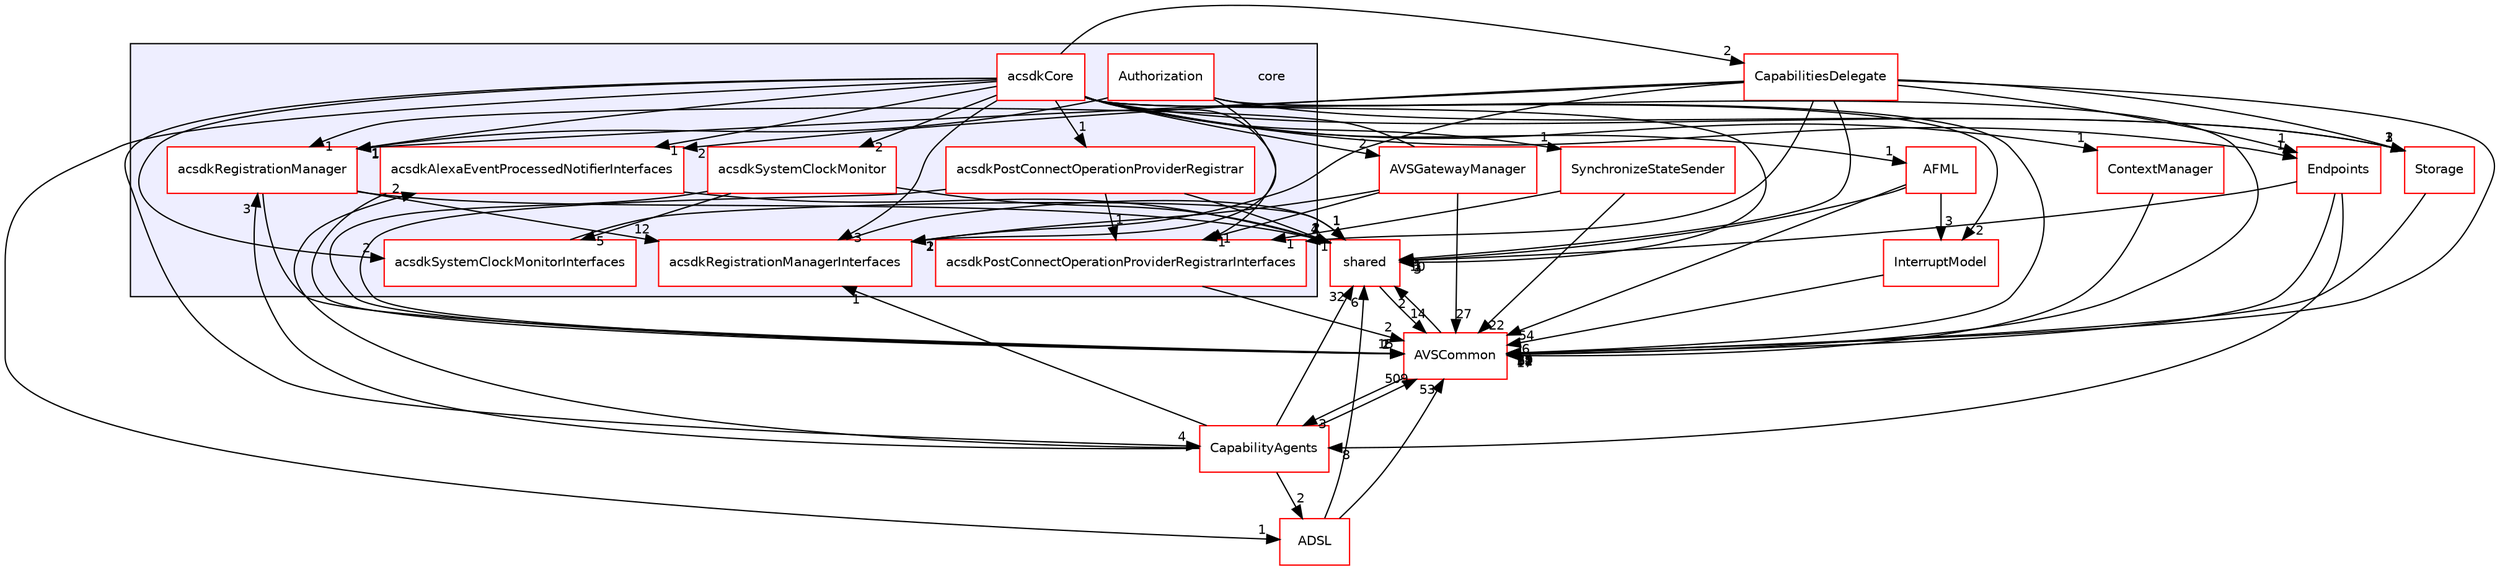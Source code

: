 digraph "/workplace/avs-device-sdk/core" {
  compound=true
  node [ fontsize="10", fontname="Helvetica"];
  edge [ labelfontsize="10", labelfontname="Helvetica"];
  subgraph clusterdir_4270bfced15e0e73154b13468c7c9ad9 {
    graph [ bgcolor="#eeeeff", pencolor="black", label="" URL="dir_4270bfced15e0e73154b13468c7c9ad9.html"];
    dir_4270bfced15e0e73154b13468c7c9ad9 [shape=plaintext label="core"];
    dir_7c6af3b7457c451867941b4029d22d0c [shape=box label="acsdkAlexaEventProcessedNotifierInterfaces" color="red" fillcolor="white" style="filled" URL="dir_7c6af3b7457c451867941b4029d22d0c.html"];
    dir_787d703365cdba76ed5aa1b178c1150c [shape=box label="acsdkCore" color="red" fillcolor="white" style="filled" URL="dir_787d703365cdba76ed5aa1b178c1150c.html"];
    dir_8a2d6c119cee84bb17d66f2761a024bc [shape=box label="acsdkPostConnectOperationProviderRegistrar" color="red" fillcolor="white" style="filled" URL="dir_8a2d6c119cee84bb17d66f2761a024bc.html"];
    dir_e64610312150a4f6a42e09b5c8003502 [shape=box label="acsdkPostConnectOperationProviderRegistrarInterfaces" color="red" fillcolor="white" style="filled" URL="dir_e64610312150a4f6a42e09b5c8003502.html"];
    dir_0e266d38695ca9476ecc895db9e29676 [shape=box label="acsdkRegistrationManager" color="red" fillcolor="white" style="filled" URL="dir_0e266d38695ca9476ecc895db9e29676.html"];
    dir_ebd8ea06bd6775daf5a25f413a4a4aa2 [shape=box label="acsdkRegistrationManagerInterfaces" color="red" fillcolor="white" style="filled" URL="dir_ebd8ea06bd6775daf5a25f413a4a4aa2.html"];
    dir_a75b81623657c8016f8a3814f6ad93db [shape=box label="acsdkSystemClockMonitor" color="red" fillcolor="white" style="filled" URL="dir_a75b81623657c8016f8a3814f6ad93db.html"];
    dir_330edef272a752e9bbc7c394eda31c01 [shape=box label="acsdkSystemClockMonitorInterfaces" color="red" fillcolor="white" style="filled" URL="dir_330edef272a752e9bbc7c394eda31c01.html"];
    dir_d8c81fbdbaec70618b3a60c1302fdb21 [shape=box label="Authorization" color="red" fillcolor="white" style="filled" URL="dir_d8c81fbdbaec70618b3a60c1302fdb21.html"];
  }
  dir_9982052f7ce695d12571567315b2fafa [shape=box label="shared" fillcolor="white" style="filled" color="red" URL="dir_9982052f7ce695d12571567315b2fafa.html"];
  dir_15a1dcf98404372b5aa31671439f6987 [shape=box label="AFML" fillcolor="white" style="filled" color="red" URL="dir_15a1dcf98404372b5aa31671439f6987.html"];
  dir_7cf910bd1d7603f12ef47ff650cec893 [shape=box label="CapabilityAgents" fillcolor="white" style="filled" color="red" URL="dir_7cf910bd1d7603f12ef47ff650cec893.html"];
  dir_ed284a04dd0d49c135ac897057737ac2 [shape=box label="ContextManager" fillcolor="white" style="filled" color="red" URL="dir_ed284a04dd0d49c135ac897057737ac2.html"];
  dir_0a90cfc4c6fc93350190d2c91cca5e69 [shape=box label="Endpoints" fillcolor="white" style="filled" color="red" URL="dir_0a90cfc4c6fc93350190d2c91cca5e69.html"];
  dir_d29c5f5a2915d6c5388c9daae4f109c7 [shape=box label="Storage" fillcolor="white" style="filled" color="red" URL="dir_d29c5f5a2915d6c5388c9daae4f109c7.html"];
  dir_13e65effb2bde530b17b3d5eefcd0266 [shape=box label="AVSCommon" fillcolor="white" style="filled" color="red" URL="dir_13e65effb2bde530b17b3d5eefcd0266.html"];
  dir_393484519c59ac99088674c9b5ebc5b9 [shape=box label="AVSGatewayManager" fillcolor="white" style="filled" color="red" URL="dir_393484519c59ac99088674c9b5ebc5b9.html"];
  dir_edb1b7e8f1a5d5a1b864206edd6d398d [shape=box label="ADSL" fillcolor="white" style="filled" color="red" URL="dir_edb1b7e8f1a5d5a1b864206edd6d398d.html"];
  dir_1da5878b5eab0954316ec5377b4b3029 [shape=box label="InterruptModel" fillcolor="white" style="filled" color="red" URL="dir_1da5878b5eab0954316ec5377b4b3029.html"];
  dir_3bb03bb8f5c109658007b64753c5da0f [shape=box label="SynchronizeStateSender" fillcolor="white" style="filled" color="red" URL="dir_3bb03bb8f5c109658007b64753c5da0f.html"];
  dir_924a657fe36215a0159270de1b610651 [shape=box label="CapabilitiesDelegate" fillcolor="white" style="filled" color="red" URL="dir_924a657fe36215a0159270de1b610651.html"];
  dir_9982052f7ce695d12571567315b2fafa->dir_13e65effb2bde530b17b3d5eefcd0266 [headlabel="14", labeldistance=1.5 headhref="dir_000598_000017.html"];
  dir_330edef272a752e9bbc7c394eda31c01->dir_9982052f7ce695d12571567315b2fafa [headlabel="1", labeldistance=1.5 headhref="dir_000495_000598.html"];
  dir_15a1dcf98404372b5aa31671439f6987->dir_9982052f7ce695d12571567315b2fafa [headlabel="10", labeldistance=1.5 headhref="dir_000023_000598.html"];
  dir_15a1dcf98404372b5aa31671439f6987->dir_13e65effb2bde530b17b3d5eefcd0266 [headlabel="54", labeldistance=1.5 headhref="dir_000023_000017.html"];
  dir_15a1dcf98404372b5aa31671439f6987->dir_1da5878b5eab0954316ec5377b4b3029 [headlabel="3", labeldistance=1.5 headhref="dir_000023_000524.html"];
  dir_0e266d38695ca9476ecc895db9e29676->dir_9982052f7ce695d12571567315b2fafa [headlabel="4", labeldistance=1.5 headhref="dir_000477_000598.html"];
  dir_0e266d38695ca9476ecc895db9e29676->dir_13e65effb2bde530b17b3d5eefcd0266 [headlabel="15", labeldistance=1.5 headhref="dir_000477_000017.html"];
  dir_0e266d38695ca9476ecc895db9e29676->dir_ebd8ea06bd6775daf5a25f413a4a4aa2 [headlabel="12", labeldistance=1.5 headhref="dir_000477_000484.html"];
  dir_7cf910bd1d7603f12ef47ff650cec893->dir_9982052f7ce695d12571567315b2fafa [headlabel="32", labeldistance=1.5 headhref="dir_000357_000598.html"];
  dir_7cf910bd1d7603f12ef47ff650cec893->dir_0e266d38695ca9476ecc895db9e29676 [headlabel="3", labeldistance=1.5 headhref="dir_000357_000477.html"];
  dir_7cf910bd1d7603f12ef47ff650cec893->dir_13e65effb2bde530b17b3d5eefcd0266 [headlabel="509", labeldistance=1.5 headhref="dir_000357_000017.html"];
  dir_7cf910bd1d7603f12ef47ff650cec893->dir_7c6af3b7457c451867941b4029d22d0c [headlabel="2", labeldistance=1.5 headhref="dir_000357_000462.html"];
  dir_7cf910bd1d7603f12ef47ff650cec893->dir_ebd8ea06bd6775daf5a25f413a4a4aa2 [headlabel="1", labeldistance=1.5 headhref="dir_000357_000484.html"];
  dir_7cf910bd1d7603f12ef47ff650cec893->dir_edb1b7e8f1a5d5a1b864206edd6d398d [headlabel="2", labeldistance=1.5 headhref="dir_000357_000011.html"];
  dir_ed284a04dd0d49c135ac897057737ac2->dir_13e65effb2bde530b17b3d5eefcd0266 [headlabel="17", labeldistance=1.5 headhref="dir_000456_000017.html"];
  dir_e64610312150a4f6a42e09b5c8003502->dir_13e65effb2bde530b17b3d5eefcd0266 [headlabel="2", labeldistance=1.5 headhref="dir_000474_000017.html"];
  dir_0a90cfc4c6fc93350190d2c91cca5e69->dir_9982052f7ce695d12571567315b2fafa [headlabel="1", labeldistance=1.5 headhref="dir_000514_000598.html"];
  dir_0a90cfc4c6fc93350190d2c91cca5e69->dir_7cf910bd1d7603f12ef47ff650cec893 [headlabel="8", labeldistance=1.5 headhref="dir_000514_000357.html"];
  dir_0a90cfc4c6fc93350190d2c91cca5e69->dir_13e65effb2bde530b17b3d5eefcd0266 [headlabel="62", labeldistance=1.5 headhref="dir_000514_000017.html"];
  dir_d8c81fbdbaec70618b3a60c1302fdb21->dir_0e266d38695ca9476ecc895db9e29676 [headlabel="1", labeldistance=1.5 headhref="dir_000498_000477.html"];
  dir_d8c81fbdbaec70618b3a60c1302fdb21->dir_d29c5f5a2915d6c5388c9daae4f109c7 [headlabel="3", labeldistance=1.5 headhref="dir_000498_000643.html"];
  dir_d8c81fbdbaec70618b3a60c1302fdb21->dir_13e65effb2bde530b17b3d5eefcd0266 [headlabel="31", labeldistance=1.5 headhref="dir_000498_000017.html"];
  dir_d8c81fbdbaec70618b3a60c1302fdb21->dir_ebd8ea06bd6775daf5a25f413a4a4aa2 [headlabel="2", labeldistance=1.5 headhref="dir_000498_000484.html"];
  dir_d29c5f5a2915d6c5388c9daae4f109c7->dir_13e65effb2bde530b17b3d5eefcd0266 [headlabel="12", labeldistance=1.5 headhref="dir_000643_000017.html"];
  dir_8a2d6c119cee84bb17d66f2761a024bc->dir_9982052f7ce695d12571567315b2fafa [headlabel="2", labeldistance=1.5 headhref="dir_000469_000598.html"];
  dir_8a2d6c119cee84bb17d66f2761a024bc->dir_e64610312150a4f6a42e09b5c8003502 [headlabel="1", labeldistance=1.5 headhref="dir_000469_000474.html"];
  dir_8a2d6c119cee84bb17d66f2761a024bc->dir_13e65effb2bde530b17b3d5eefcd0266 [headlabel="2", labeldistance=1.5 headhref="dir_000469_000017.html"];
  dir_787d703365cdba76ed5aa1b178c1150c->dir_9982052f7ce695d12571567315b2fafa [headlabel="3", labeldistance=1.5 headhref="dir_000465_000598.html"];
  dir_787d703365cdba76ed5aa1b178c1150c->dir_330edef272a752e9bbc7c394eda31c01 [headlabel="2", labeldistance=1.5 headhref="dir_000465_000495.html"];
  dir_787d703365cdba76ed5aa1b178c1150c->dir_15a1dcf98404372b5aa31671439f6987 [headlabel="1", labeldistance=1.5 headhref="dir_000465_000023.html"];
  dir_787d703365cdba76ed5aa1b178c1150c->dir_0e266d38695ca9476ecc895db9e29676 [headlabel="1", labeldistance=1.5 headhref="dir_000465_000477.html"];
  dir_787d703365cdba76ed5aa1b178c1150c->dir_7cf910bd1d7603f12ef47ff650cec893 [headlabel="4", labeldistance=1.5 headhref="dir_000465_000357.html"];
  dir_787d703365cdba76ed5aa1b178c1150c->dir_ed284a04dd0d49c135ac897057737ac2 [headlabel="1", labeldistance=1.5 headhref="dir_000465_000456.html"];
  dir_787d703365cdba76ed5aa1b178c1150c->dir_e64610312150a4f6a42e09b5c8003502 [headlabel="1", labeldistance=1.5 headhref="dir_000465_000474.html"];
  dir_787d703365cdba76ed5aa1b178c1150c->dir_0a90cfc4c6fc93350190d2c91cca5e69 [headlabel="1", labeldistance=1.5 headhref="dir_000465_000514.html"];
  dir_787d703365cdba76ed5aa1b178c1150c->dir_d29c5f5a2915d6c5388c9daae4f109c7 [headlabel="1", labeldistance=1.5 headhref="dir_000465_000643.html"];
  dir_787d703365cdba76ed5aa1b178c1150c->dir_8a2d6c119cee84bb17d66f2761a024bc [headlabel="1", labeldistance=1.5 headhref="dir_000465_000469.html"];
  dir_787d703365cdba76ed5aa1b178c1150c->dir_13e65effb2bde530b17b3d5eefcd0266 [headlabel="24", labeldistance=1.5 headhref="dir_000465_000017.html"];
  dir_787d703365cdba76ed5aa1b178c1150c->dir_393484519c59ac99088674c9b5ebc5b9 [headlabel="2", labeldistance=1.5 headhref="dir_000465_000247.html"];
  dir_787d703365cdba76ed5aa1b178c1150c->dir_7c6af3b7457c451867941b4029d22d0c [headlabel="1", labeldistance=1.5 headhref="dir_000465_000462.html"];
  dir_787d703365cdba76ed5aa1b178c1150c->dir_a75b81623657c8016f8a3814f6ad93db [headlabel="2", labeldistance=1.5 headhref="dir_000465_000490.html"];
  dir_787d703365cdba76ed5aa1b178c1150c->dir_ebd8ea06bd6775daf5a25f413a4a4aa2 [headlabel="3", labeldistance=1.5 headhref="dir_000465_000484.html"];
  dir_787d703365cdba76ed5aa1b178c1150c->dir_edb1b7e8f1a5d5a1b864206edd6d398d [headlabel="1", labeldistance=1.5 headhref="dir_000465_000011.html"];
  dir_787d703365cdba76ed5aa1b178c1150c->dir_1da5878b5eab0954316ec5377b4b3029 [headlabel="2", labeldistance=1.5 headhref="dir_000465_000524.html"];
  dir_787d703365cdba76ed5aa1b178c1150c->dir_3bb03bb8f5c109658007b64753c5da0f [headlabel="1", labeldistance=1.5 headhref="dir_000465_000649.html"];
  dir_787d703365cdba76ed5aa1b178c1150c->dir_924a657fe36215a0159270de1b610651 [headlabel="2", labeldistance=1.5 headhref="dir_000465_000009.html"];
  dir_13e65effb2bde530b17b3d5eefcd0266->dir_9982052f7ce695d12571567315b2fafa [headlabel="2", labeldistance=1.5 headhref="dir_000017_000598.html"];
  dir_13e65effb2bde530b17b3d5eefcd0266->dir_7cf910bd1d7603f12ef47ff650cec893 [headlabel="3", labeldistance=1.5 headhref="dir_000017_000357.html"];
  dir_393484519c59ac99088674c9b5ebc5b9->dir_0e266d38695ca9476ecc895db9e29676 [headlabel="1", labeldistance=1.5 headhref="dir_000247_000477.html"];
  dir_393484519c59ac99088674c9b5ebc5b9->dir_e64610312150a4f6a42e09b5c8003502 [headlabel="1", labeldistance=1.5 headhref="dir_000247_000474.html"];
  dir_393484519c59ac99088674c9b5ebc5b9->dir_13e65effb2bde530b17b3d5eefcd0266 [headlabel="27", labeldistance=1.5 headhref="dir_000247_000017.html"];
  dir_393484519c59ac99088674c9b5ebc5b9->dir_ebd8ea06bd6775daf5a25f413a4a4aa2 [headlabel="1", labeldistance=1.5 headhref="dir_000247_000484.html"];
  dir_7c6af3b7457c451867941b4029d22d0c->dir_9982052f7ce695d12571567315b2fafa [headlabel="1", labeldistance=1.5 headhref="dir_000462_000598.html"];
  dir_7c6af3b7457c451867941b4029d22d0c->dir_13e65effb2bde530b17b3d5eefcd0266 [headlabel="1", labeldistance=1.5 headhref="dir_000462_000017.html"];
  dir_a75b81623657c8016f8a3814f6ad93db->dir_9982052f7ce695d12571567315b2fafa [headlabel="1", labeldistance=1.5 headhref="dir_000490_000598.html"];
  dir_a75b81623657c8016f8a3814f6ad93db->dir_330edef272a752e9bbc7c394eda31c01 [headlabel="5", labeldistance=1.5 headhref="dir_000490_000495.html"];
  dir_a75b81623657c8016f8a3814f6ad93db->dir_13e65effb2bde530b17b3d5eefcd0266 [headlabel="1", labeldistance=1.5 headhref="dir_000490_000017.html"];
  dir_ebd8ea06bd6775daf5a25f413a4a4aa2->dir_9982052f7ce695d12571567315b2fafa [headlabel="1", labeldistance=1.5 headhref="dir_000484_000598.html"];
  dir_edb1b7e8f1a5d5a1b864206edd6d398d->dir_9982052f7ce695d12571567315b2fafa [headlabel="6", labeldistance=1.5 headhref="dir_000011_000598.html"];
  dir_edb1b7e8f1a5d5a1b864206edd6d398d->dir_13e65effb2bde530b17b3d5eefcd0266 [headlabel="53", labeldistance=1.5 headhref="dir_000011_000017.html"];
  dir_1da5878b5eab0954316ec5377b4b3029->dir_13e65effb2bde530b17b3d5eefcd0266 [headlabel="6", labeldistance=1.5 headhref="dir_000524_000017.html"];
  dir_3bb03bb8f5c109658007b64753c5da0f->dir_e64610312150a4f6a42e09b5c8003502 [headlabel="1", labeldistance=1.5 headhref="dir_000649_000474.html"];
  dir_3bb03bb8f5c109658007b64753c5da0f->dir_13e65effb2bde530b17b3d5eefcd0266 [headlabel="22", labeldistance=1.5 headhref="dir_000649_000017.html"];
  dir_924a657fe36215a0159270de1b610651->dir_9982052f7ce695d12571567315b2fafa [headlabel="1", labeldistance=1.5 headhref="dir_000009_000598.html"];
  dir_924a657fe36215a0159270de1b610651->dir_0e266d38695ca9476ecc895db9e29676 [headlabel="1", labeldistance=1.5 headhref="dir_000009_000477.html"];
  dir_924a657fe36215a0159270de1b610651->dir_e64610312150a4f6a42e09b5c8003502 [headlabel="1", labeldistance=1.5 headhref="dir_000009_000474.html"];
  dir_924a657fe36215a0159270de1b610651->dir_0a90cfc4c6fc93350190d2c91cca5e69 [headlabel="1", labeldistance=1.5 headhref="dir_000009_000514.html"];
  dir_924a657fe36215a0159270de1b610651->dir_d29c5f5a2915d6c5388c9daae4f109c7 [headlabel="2", labeldistance=1.5 headhref="dir_000009_000643.html"];
  dir_924a657fe36215a0159270de1b610651->dir_13e65effb2bde530b17b3d5eefcd0266 [headlabel="59", labeldistance=1.5 headhref="dir_000009_000017.html"];
  dir_924a657fe36215a0159270de1b610651->dir_7c6af3b7457c451867941b4029d22d0c [headlabel="2", labeldistance=1.5 headhref="dir_000009_000462.html"];
  dir_924a657fe36215a0159270de1b610651->dir_ebd8ea06bd6775daf5a25f413a4a4aa2 [headlabel="2", labeldistance=1.5 headhref="dir_000009_000484.html"];
}
